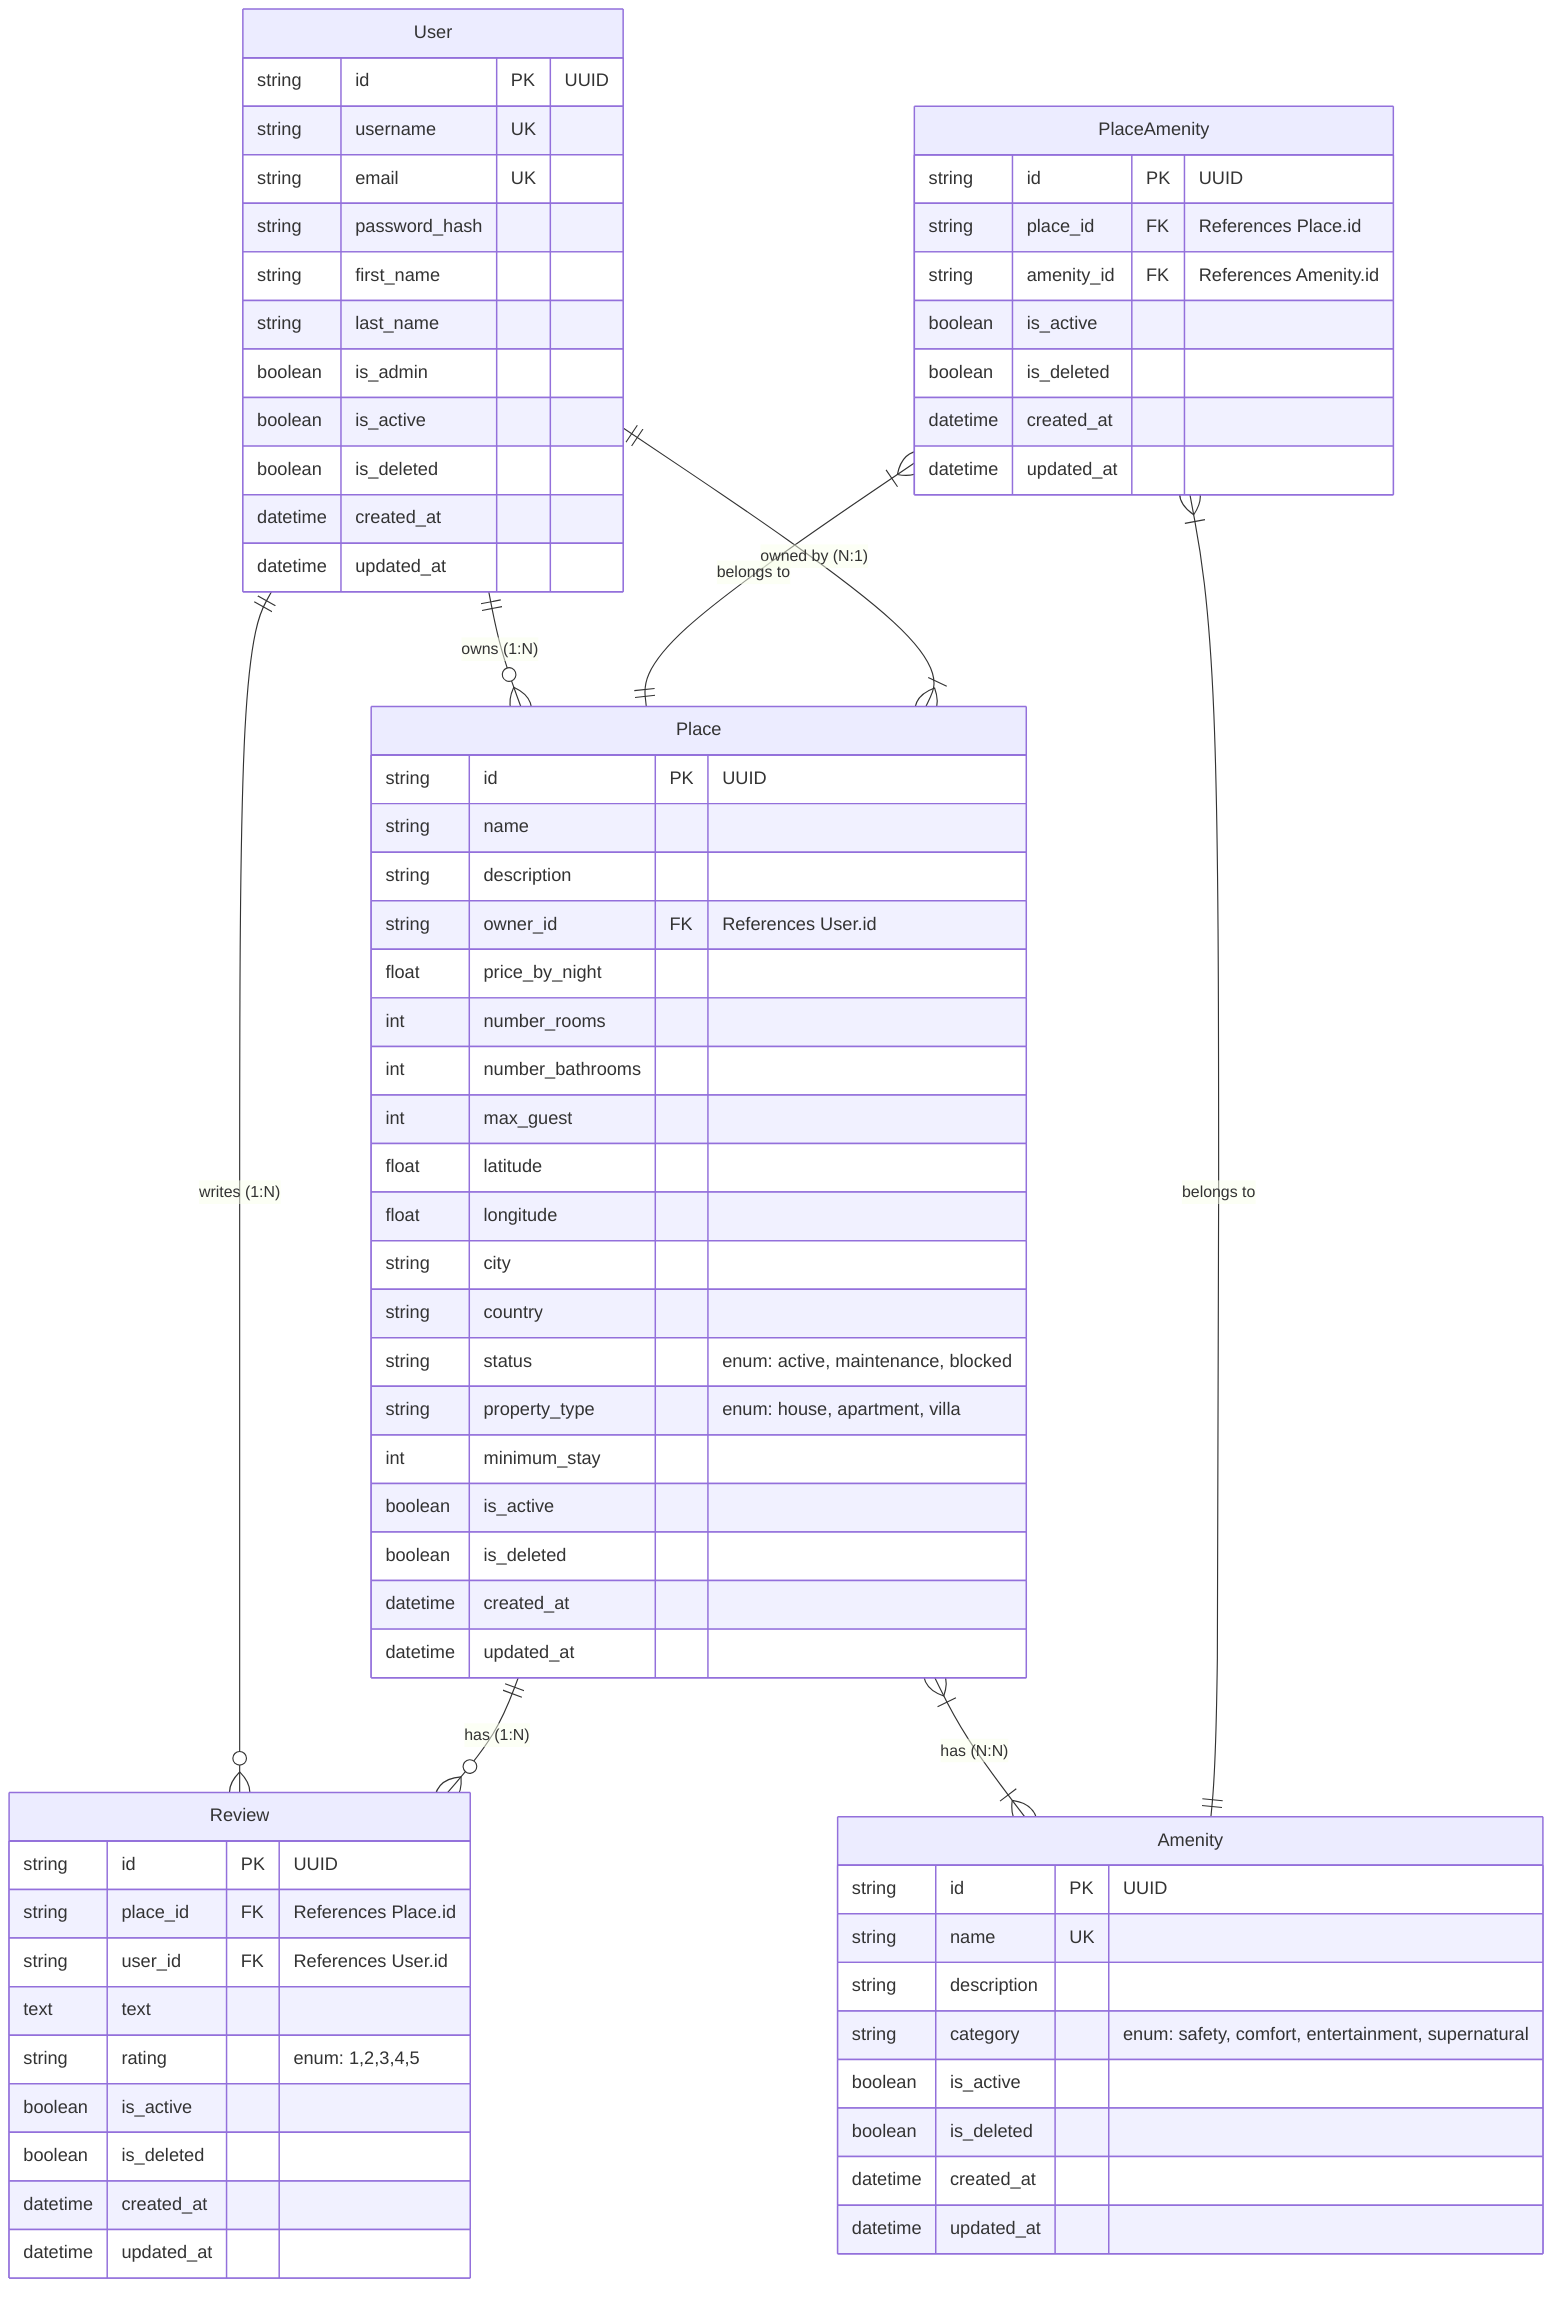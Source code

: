 erDiagram
    %% Entities and their relationships
    User ||--o{ Place : "owns (1:N)"
    User ||--o{ Review : "writes (1:N)"
    Place ||--o{ Review : "has (1:N)"
    Place }|--|| User : "owned by (N:1)"
    Place }|--|{ Amenity : "has (N:N)"

    %% Join table for Place-Amenity
    PlaceAmenity }|--|| Place : "belongs to"
    PlaceAmenity }|--|| Amenity : "belongs to"

    User {
        string id PK "UUID"
        string username UK
        string email UK
        string password_hash
        string first_name
        string last_name
        boolean is_admin
        boolean is_active
        boolean is_deleted
        datetime created_at
        datetime updated_at
    }

    Place {
        string id PK "UUID"
        string name
        string description
        string owner_id FK "References User.id"
        float price_by_night
        int number_rooms
        int number_bathrooms
        int max_guest
        float latitude
        float longitude
        string city
        string country
        string status "enum: active, maintenance, blocked"
        string property_type "enum: house, apartment, villa"
        int minimum_stay
        boolean is_active
        boolean is_deleted
        datetime created_at
        datetime updated_at
    }

    Review {
        string id PK "UUID"
        string place_id FK "References Place.id"
        string user_id FK "References User.id"
        text text
        string rating "enum: 1,2,3,4,5"
        boolean is_active
        boolean is_deleted
        datetime created_at
        datetime updated_at
    }

    Amenity {
        string id PK "UUID"
        string name UK
        string description
        string category "enum: safety, comfort, entertainment, supernatural"
        boolean is_active
        boolean is_deleted
        datetime created_at
        datetime updated_at
    }

    PlaceAmenity {
        string id PK "UUID"
        string place_id FK "References Place.id"
        string amenity_id FK "References Amenity.id"
        boolean is_active
        boolean is_deleted
        datetime created_at
        datetime updated_at
    }